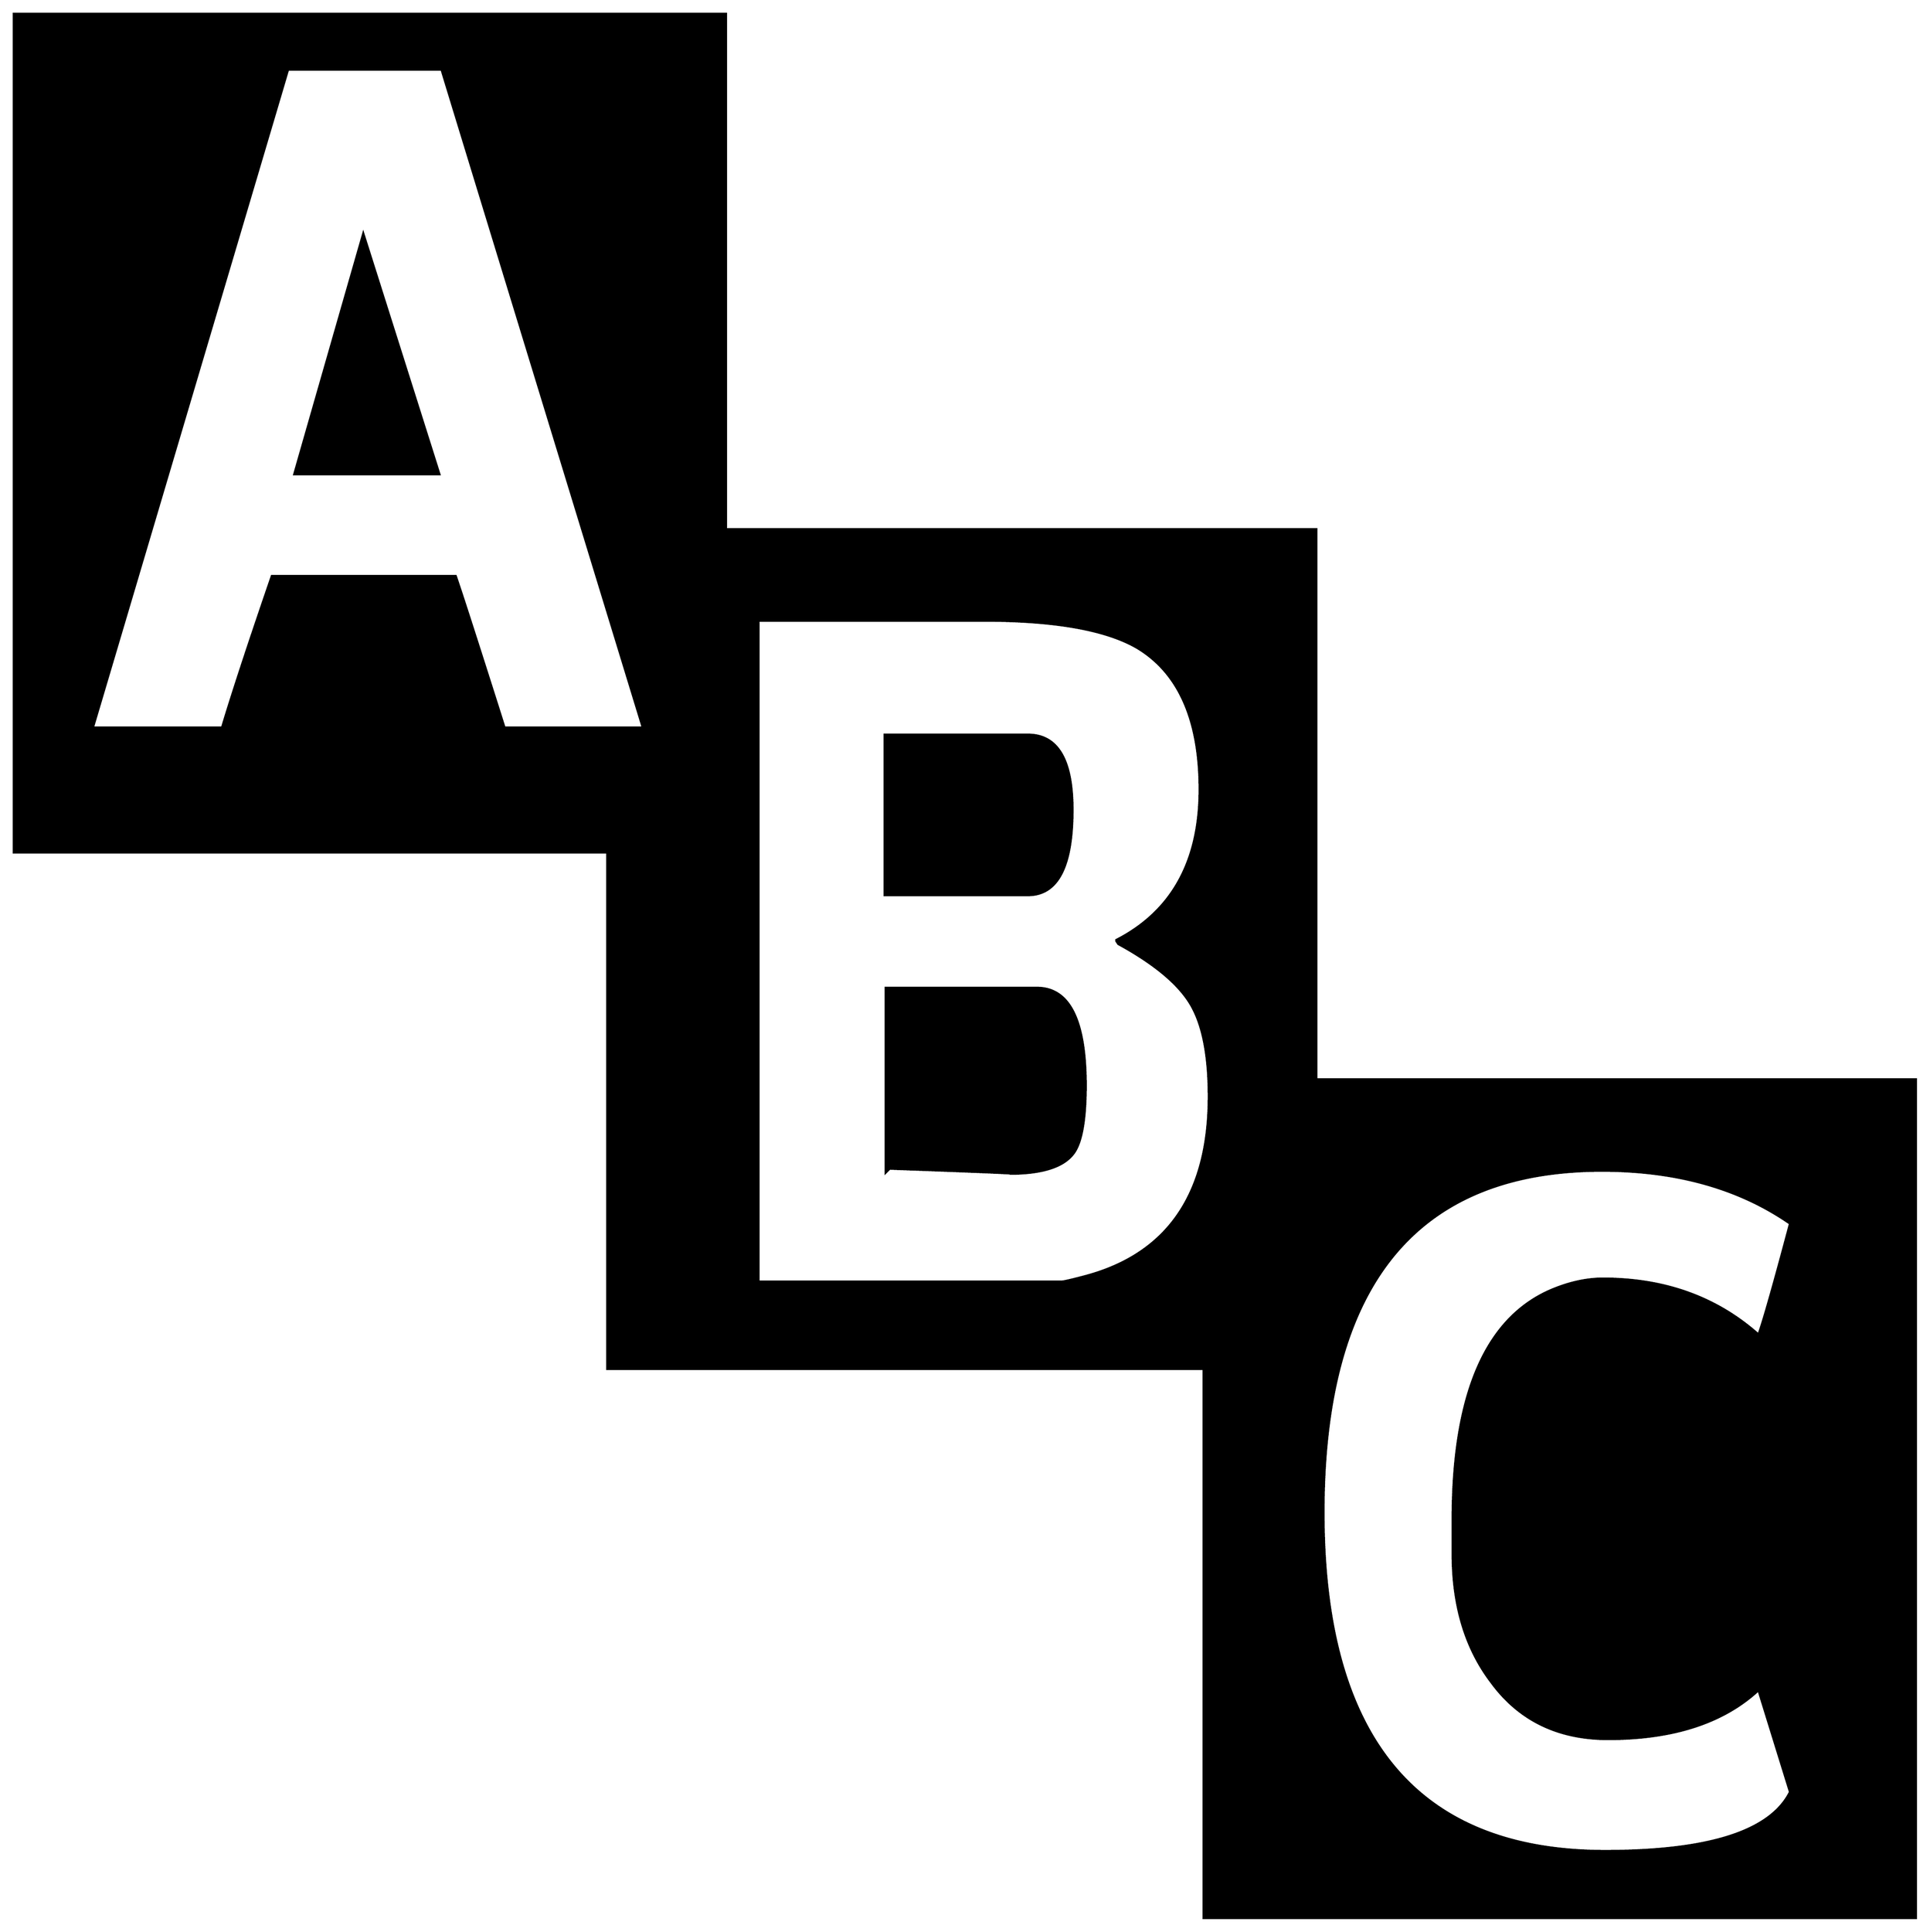 


\begin{tikzpicture}[y=0.80pt, x=0.80pt, yscale=-1.0, xscale=1.0, inner sep=0pt, outer sep=0pt]
\begin{scope}[shift={(100.0,1710.0)},nonzero rule]
  \path[draw=.,fill=.,line width=1.600pt] (1954.0,350.0) --
    (1253.0,350.0) -- (1253.0,-190.0) -- (666.0,-190.0) --
    (666.0,-698.0) -- (82.0,-698.0) -- (82.0,-1523.0) --
    (783.0,-1523.0) -- (783.0,-1016.0) -- (1364.0,-1016.0) --
    (1364.0,-475.0) -- (1954.0,-475.0) -- (1954.0,350.0) --
    cycle(1830.0,226.0) -- (1799.0,126.0) .. controls
    (1764.333,158.0) and (1715.0,174.0) .. (1651.0,174.0) ..
    controls (1601.667,174.0) and (1563.333,155.333) .. (1536.0,118.0)
    .. controls (1510.667,84.667) and (1498.0,42.667) .. (1498.0,-8.0)
    -- (1498.0,-42.0) .. controls (1498.0,-166.667) and
    (1531.333,-242.333) .. (1598.0,-269.0) .. controls
    (1614.667,-275.667) and (1630.667,-279.0) .. (1646.0,-279.0) ..
    controls (1706.667,-279.0) and (1757.667,-260.667) ..
    (1799.0,-224.0) .. controls (1803.667,-236.667) and
    (1814.0,-273.0) .. (1830.0,-333.0) .. controls
    (1780.0,-367.667) and (1718.333,-385.0) .. (1645.0,-385.0) ..
    controls (1462.333,-385.0) and (1371.0,-273.0) ..
    (1371.0,-49.0) .. controls (1371.0,173.0) and (1463.333,284.0)
    .. (1648.0,284.0) .. controls (1750.0,284.0) and
    (1810.667,264.667) .. (1830.0,226.0) -- cycle(1258.0,-458.0) ..
    controls (1258.0,-498.667) and (1252.0,-529.0) ..
    (1240.0,-549.0) .. controls (1228.0,-569.0) and
    (1204.333,-588.667) .. (1169.0,-608.0) -- (1167.0,-611.0) --
    (1167.0,-612.0) .. controls (1221.667,-640.0) and
    (1249.0,-689.333) .. (1249.0,-760.0) .. controls
    (1249.0,-828.0) and (1228.667,-874.333) .. (1188.0,-899.0) ..
    controls (1157.333,-917.0) and (1107.0,-926.0) ..
    (1037.0,-926.0) -- (815.0,-926.0) -- (815.0,-276.0) --
    (1113.0,-276.0) .. controls (1115.0,-276.0) and
    (1122.333,-277.667) .. (1135.0,-281.0) .. controls
    (1217.0,-302.333) and (1258.0,-361.333) .. (1258.0,-458.0) --
    cycle(701.0,-821.0) -- (503.0,-1468.0) -- (352.0,-1468.0) --
    (160.0,-821.0) -- (287.0,-821.0) .. controls (297.0,-854.333)
    and (313.333,-904.0) .. (336.0,-970.0) -- (517.0,-970.0) ..
    controls (522.333,-954.667) and (538.333,-905.0) .. (565.0,-821.0)
    -- (701.0,-821.0) -- cycle(1124.0,-740.0) .. controls
    (1124.0,-684.0) and (1109.333,-656.0) .. (1080.0,-656.0) --
    (939.0,-656.0) -- (939.0,-814.0) -- (1080.0,-814.0) ..
    controls (1109.333,-814.0) and (1124.0,-789.333) ..
    (1124.0,-740.0) -- cycle(501.0,-1070.0) -- (358.0,-1070.0)
    -- (426.0,-1307.0) -- (501.0,-1070.0) --
    cycle(1137.0,-469.0) .. controls (1137.0,-435.0) and
    (1133.0,-412.667) .. (1125.0,-402.0) .. controls
    (1115.0,-388.667) and (1094.0,-382.0) .. (1062.0,-382.0) ..
    controls (1076.0,-382.0) and (1036.667,-383.667) ..
    (944.0,-387.0) -- (940.0,-383.0) -- (940.0,-565.0) --
    (1089.0,-565.0) .. controls (1121.0,-565.0) and
    (1137.0,-533.0) .. (1137.0,-469.0) -- cycle;
\end{scope}

\end{tikzpicture}


